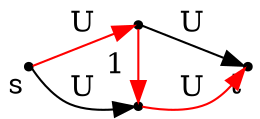 digraph bad_example_1 {
    rankdir = LR;

    node [shape=point];

    s [xlabel="s"];
    t [xlabel="t"];

    s -> a [label="U"];
    s -> b [label="U", color=red];

    b -> a [label="1", color=red];

    a -> t [label="U", color=red];
    b -> t [label="U"];

    {rank=same a, b};
}
